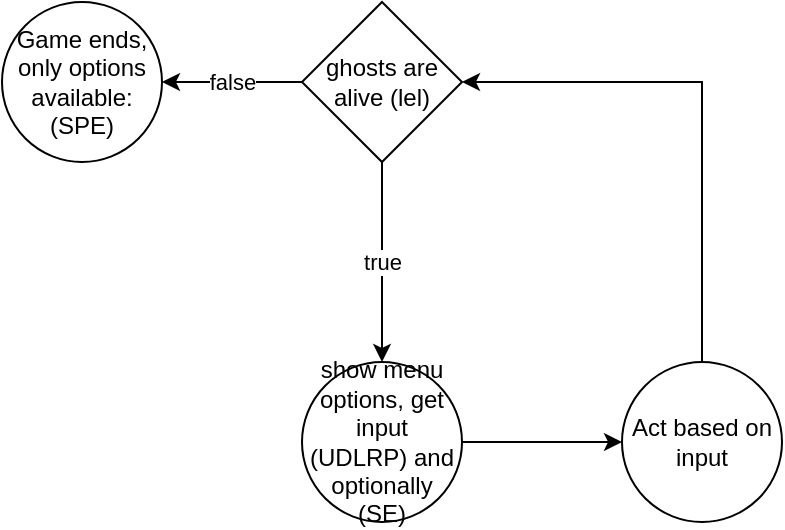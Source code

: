 <mxfile version="13.0.3" type="device" pages="9"><diagram id="wgzzs3LlxcjA8KJaXm3u" name="main loop"><mxGraphModel dx="1662" dy="822" grid="1" gridSize="10" guides="1" tooltips="1" connect="1" arrows="1" fold="1" page="1" pageScale="1" pageWidth="850" pageHeight="1100" math="0" shadow="0"><root><mxCell id="esUMFwgdQhZW_wWf0iOI-0"/><mxCell id="esUMFwgdQhZW_wWf0iOI-1" parent="esUMFwgdQhZW_wWf0iOI-0"/><mxCell id="esUMFwgdQhZW_wWf0iOI-6" value="" style="edgeStyle=orthogonalEdgeStyle;rounded=0;orthogonalLoop=1;jettySize=auto;html=1;" parent="esUMFwgdQhZW_wWf0iOI-1" source="esUMFwgdQhZW_wWf0iOI-2" target="esUMFwgdQhZW_wWf0iOI-5" edge="1"><mxGeometry relative="1" as="geometry"/></mxCell><mxCell id="esUMFwgdQhZW_wWf0iOI-2" value="show menu options, get input (UDLRP) and optionally (SE)" style="ellipse;whiteSpace=wrap;html=1;aspect=fixed;" parent="esUMFwgdQhZW_wWf0iOI-1" vertex="1"><mxGeometry x="190" y="450" width="80" height="80" as="geometry"/></mxCell><mxCell id="esUMFwgdQhZW_wWf0iOI-8" style="edgeStyle=orthogonalEdgeStyle;rounded=0;orthogonalLoop=1;jettySize=auto;html=1;exitX=0.5;exitY=0;exitDx=0;exitDy=0;entryX=1;entryY=0.5;entryDx=0;entryDy=0;" parent="esUMFwgdQhZW_wWf0iOI-1" source="esUMFwgdQhZW_wWf0iOI-5" target="esUMFwgdQhZW_wWf0iOI-3" edge="1"><mxGeometry relative="1" as="geometry"/></mxCell><mxCell id="esUMFwgdQhZW_wWf0iOI-5" value="Act based on input" style="ellipse;whiteSpace=wrap;html=1;aspect=fixed;" parent="esUMFwgdQhZW_wWf0iOI-1" vertex="1"><mxGeometry x="350" y="450" width="80" height="80" as="geometry"/></mxCell><mxCell id="esUMFwgdQhZW_wWf0iOI-4" value="true" style="edgeStyle=orthogonalEdgeStyle;rounded=0;orthogonalLoop=1;jettySize=auto;html=1;" parent="esUMFwgdQhZW_wWf0iOI-1" source="esUMFwgdQhZW_wWf0iOI-3" target="esUMFwgdQhZW_wWf0iOI-2" edge="1"><mxGeometry relative="1" as="geometry"/></mxCell><mxCell id="esUMFwgdQhZW_wWf0iOI-11" value="false" style="edgeStyle=orthogonalEdgeStyle;rounded=0;orthogonalLoop=1;jettySize=auto;html=1;exitX=0;exitY=0.5;exitDx=0;exitDy=0;entryX=1;entryY=0.5;entryDx=0;entryDy=0;" parent="esUMFwgdQhZW_wWf0iOI-1" source="esUMFwgdQhZW_wWf0iOI-3" target="esUMFwgdQhZW_wWf0iOI-9" edge="1"><mxGeometry relative="1" as="geometry"/></mxCell><mxCell id="esUMFwgdQhZW_wWf0iOI-3" value="ghosts are alive (lel)" style="rhombus;whiteSpace=wrap;html=1;" parent="esUMFwgdQhZW_wWf0iOI-1" vertex="1"><mxGeometry x="190" y="270" width="80" height="80" as="geometry"/></mxCell><mxCell id="esUMFwgdQhZW_wWf0iOI-9" value="Game ends, only options available: (SPE)" style="ellipse;whiteSpace=wrap;html=1;aspect=fixed;" parent="esUMFwgdQhZW_wWf0iOI-1" vertex="1"><mxGeometry x="40" y="270" width="80" height="80" as="geometry"/></mxCell></root></mxGraphModel></diagram><diagram id="pNSsyyl_15a0OJNLa2-e" name="menu options"><mxGraphModel dx="1662" dy="822" grid="1" gridSize="10" guides="1" tooltips="1" connect="1" arrows="1" fold="1" page="1" pageScale="1" pageWidth="850" pageHeight="1100" math="0" shadow="0"><root><mxCell id="FNkZljSacRSEonS8U6Zp-0"/><mxCell id="FNkZljSacRSEonS8U6Zp-1" parent="FNkZljSacRSEonS8U6Zp-0"/><mxCell id="FNkZljSacRSEonS8U6Zp-10" value="" style="edgeStyle=orthogonalEdgeStyle;rounded=0;orthogonalLoop=1;jettySize=auto;html=1;" parent="FNkZljSacRSEonS8U6Zp-1" source="FNkZljSacRSEonS8U6Zp-2" target="FNkZljSacRSEonS8U6Zp-9" edge="1"><mxGeometry relative="1" as="geometry"/></mxCell><mxCell id="FNkZljSacRSEonS8U6Zp-2" value="S" style="ellipse;whiteSpace=wrap;html=1;aspect=fixed;" parent="FNkZljSacRSEonS8U6Zp-1" vertex="1"><mxGeometry x="610" y="790" width="80" height="80" as="geometry"/></mxCell><mxCell id="FNkZljSacRSEonS8U6Zp-9" value="Load New map" style="ellipse;whiteSpace=wrap;html=1;aspect=fixed;" parent="FNkZljSacRSEonS8U6Zp-1" vertex="1"><mxGeometry x="610" y="950" width="80" height="80" as="geometry"/></mxCell><mxCell id="FNkZljSacRSEonS8U6Zp-12" value="" style="edgeStyle=orthogonalEdgeStyle;rounded=0;orthogonalLoop=1;jettySize=auto;html=1;" parent="FNkZljSacRSEonS8U6Zp-1" source="FNkZljSacRSEonS8U6Zp-3" target="FNkZljSacRSEonS8U6Zp-11" edge="1"><mxGeometry relative="1" as="geometry"/></mxCell><mxCell id="FNkZljSacRSEonS8U6Zp-3" value="P" style="ellipse;whiteSpace=wrap;html=1;aspect=fixed;" parent="FNkZljSacRSEonS8U6Zp-1" vertex="1"><mxGeometry x="710" y="790" width="80" height="80" as="geometry"/></mxCell><mxCell id="FNkZljSacRSEonS8U6Zp-11" value="Print Map" style="ellipse;whiteSpace=wrap;html=1;aspect=fixed;" parent="FNkZljSacRSEonS8U6Zp-1" vertex="1"><mxGeometry x="710" y="950" width="80" height="80" as="geometry"/></mxCell><mxCell id="FNkZljSacRSEonS8U6Zp-14" value="" style="edgeStyle=orthogonalEdgeStyle;rounded=0;orthogonalLoop=1;jettySize=auto;html=1;" parent="FNkZljSacRSEonS8U6Zp-1" source="FNkZljSacRSEonS8U6Zp-4" target="FNkZljSacRSEonS8U6Zp-13" edge="1"><mxGeometry relative="1" as="geometry"/></mxCell><mxCell id="FNkZljSacRSEonS8U6Zp-4" value="U" style="ellipse;whiteSpace=wrap;html=1;aspect=fixed;" parent="FNkZljSacRSEonS8U6Zp-1" vertex="1"><mxGeometry x="220" y="790" width="80" height="80" as="geometry"/></mxCell><mxCell id="FNkZljSacRSEonS8U6Zp-13" value="Move up" style="ellipse;whiteSpace=wrap;html=1;aspect=fixed;" parent="FNkZljSacRSEonS8U6Zp-1" vertex="1"><mxGeometry x="220" y="950" width="80" height="80" as="geometry"/></mxCell><mxCell id="FNkZljSacRSEonS8U6Zp-16" value="" style="edgeStyle=orthogonalEdgeStyle;rounded=0;orthogonalLoop=1;jettySize=auto;html=1;" parent="FNkZljSacRSEonS8U6Zp-1" source="FNkZljSacRSEonS8U6Zp-5" target="FNkZljSacRSEonS8U6Zp-15" edge="1"><mxGeometry relative="1" as="geometry"/></mxCell><mxCell id="FNkZljSacRSEonS8U6Zp-5" value="D" style="ellipse;whiteSpace=wrap;html=1;aspect=fixed;" parent="FNkZljSacRSEonS8U6Zp-1" vertex="1"><mxGeometry x="360" y="790" width="80" height="80" as="geometry"/></mxCell><mxCell id="FNkZljSacRSEonS8U6Zp-15" value="Move Down" style="ellipse;whiteSpace=wrap;html=1;aspect=fixed;" parent="FNkZljSacRSEonS8U6Zp-1" vertex="1"><mxGeometry x="360" y="950" width="80" height="80" as="geometry"/></mxCell><mxCell id="FNkZljSacRSEonS8U6Zp-18" value="" style="edgeStyle=orthogonalEdgeStyle;rounded=0;orthogonalLoop=1;jettySize=auto;html=1;" parent="FNkZljSacRSEonS8U6Zp-1" source="FNkZljSacRSEonS8U6Zp-6" target="FNkZljSacRSEonS8U6Zp-17" edge="1"><mxGeometry relative="1" as="geometry"/></mxCell><mxCell id="FNkZljSacRSEonS8U6Zp-6" value="L" style="ellipse;whiteSpace=wrap;html=1;aspect=fixed;" parent="FNkZljSacRSEonS8U6Zp-1" vertex="1"><mxGeometry x="80" y="780" width="80" height="80" as="geometry"/></mxCell><mxCell id="FNkZljSacRSEonS8U6Zp-17" value="Move Left" style="ellipse;whiteSpace=wrap;html=1;aspect=fixed;" parent="FNkZljSacRSEonS8U6Zp-1" vertex="1"><mxGeometry x="80" y="940" width="80" height="80" as="geometry"/></mxCell><mxCell id="FNkZljSacRSEonS8U6Zp-20" value="" style="edgeStyle=orthogonalEdgeStyle;rounded=0;orthogonalLoop=1;jettySize=auto;html=1;" parent="FNkZljSacRSEonS8U6Zp-1" source="FNkZljSacRSEonS8U6Zp-7" target="FNkZljSacRSEonS8U6Zp-19" edge="1"><mxGeometry relative="1" as="geometry"/></mxCell><mxCell id="FNkZljSacRSEonS8U6Zp-7" value="R" style="ellipse;whiteSpace=wrap;html=1;aspect=fixed;" parent="FNkZljSacRSEonS8U6Zp-1" vertex="1"><mxGeometry x="490" y="790" width="80" height="80" as="geometry"/></mxCell><mxCell id="FNkZljSacRSEonS8U6Zp-19" value="Move right" style="ellipse;whiteSpace=wrap;html=1;aspect=fixed;" parent="FNkZljSacRSEonS8U6Zp-1" vertex="1"><mxGeometry x="490" y="950" width="80" height="80" as="geometry"/></mxCell><mxCell id="FNkZljSacRSEonS8U6Zp-22" value="" style="edgeStyle=orthogonalEdgeStyle;rounded=0;orthogonalLoop=1;jettySize=auto;html=1;" parent="FNkZljSacRSEonS8U6Zp-1" source="FNkZljSacRSEonS8U6Zp-8" target="FNkZljSacRSEonS8U6Zp-21" edge="1"><mxGeometry relative="1" as="geometry"/></mxCell><mxCell id="FNkZljSacRSEonS8U6Zp-8" value="E" style="ellipse;whiteSpace=wrap;html=1;aspect=fixed;" parent="FNkZljSacRSEonS8U6Zp-1" vertex="1"><mxGeometry x="840" y="780" width="80" height="80" as="geometry"/></mxCell><mxCell id="FNkZljSacRSEonS8U6Zp-21" value="End game and exit program" style="ellipse;whiteSpace=wrap;html=1;aspect=fixed;" parent="FNkZljSacRSEonS8U6Zp-1" vertex="1"><mxGeometry x="840" y="940" width="80" height="80" as="geometry"/></mxCell></root></mxGraphModel></diagram><diagram id="UDx0DFwPmxc5RaOwsmSg" name="Move"><mxGraphModel dx="1662" dy="822" grid="1" gridSize="10" guides="1" tooltips="1" connect="1" arrows="1" fold="1" page="1" pageScale="1" pageWidth="850" pageHeight="1100" math="0" shadow="0"><root><mxCell id="bd_NABwYms9Nkat6cxcr-0"/><mxCell id="bd_NABwYms9Nkat6cxcr-1" parent="bd_NABwYms9Nkat6cxcr-0"/><mxCell id="bd_NABwYms9Nkat6cxcr-38" style="edgeStyle=orthogonalEdgeStyle;rounded=0;orthogonalLoop=1;jettySize=auto;html=1;" parent="bd_NABwYms9Nkat6cxcr-1" source="bd_NABwYms9Nkat6cxcr-2" target="bd_NABwYms9Nkat6cxcr-6" edge="1"><mxGeometry relative="1" as="geometry"/></mxCell><mxCell id="bd_NABwYms9Nkat6cxcr-2" value="left" style="ellipse;whiteSpace=wrap;html=1;aspect=fixed;" parent="bd_NABwYms9Nkat6cxcr-1" vertex="1"><mxGeometry x="120" y="180" width="80" height="80" as="geometry"/></mxCell><mxCell id="bd_NABwYms9Nkat6cxcr-52" value="" style="edgeStyle=orthogonalEdgeStyle;rounded=0;orthogonalLoop=1;jettySize=auto;html=1;" parent="bd_NABwYms9Nkat6cxcr-1" source="bd_NABwYms9Nkat6cxcr-15" target="bd_NABwYms9Nkat6cxcr-51" edge="1"><mxGeometry relative="1" as="geometry"/></mxCell><mxCell id="bd_NABwYms9Nkat6cxcr-15" value="if ghost, kill ghost and move to direction" style="ellipse;whiteSpace=wrap;html=1;aspect=fixed;" parent="bd_NABwYms9Nkat6cxcr-1" vertex="1"><mxGeometry x="470" y="660" width="80" height="80" as="geometry"/></mxCell><mxCell id="bd_NABwYms9Nkat6cxcr-51" value="to kill ghost, set character to '#'" style="ellipse;whiteSpace=wrap;html=1;aspect=fixed;" parent="bd_NABwYms9Nkat6cxcr-1" vertex="1"><mxGeometry x="470" y="820" width="80" height="80" as="geometry"/></mxCell><mxCell id="bd_NABwYms9Nkat6cxcr-54" value="" style="edgeStyle=orthogonalEdgeStyle;rounded=0;orthogonalLoop=1;jettySize=auto;html=1;" parent="bd_NABwYms9Nkat6cxcr-1" source="bd_NABwYms9Nkat6cxcr-13" target="bd_NABwYms9Nkat6cxcr-53" edge="1"><mxGeometry relative="1" as="geometry"/></mxCell><mxCell id="bd_NABwYms9Nkat6cxcr-13" value="if wall, then don't take action: repeat input and don't increment game loop" style="ellipse;whiteSpace=wrap;html=1;aspect=fixed;" parent="bd_NABwYms9Nkat6cxcr-1" vertex="1"><mxGeometry x="200" y="660" width="80" height="80" as="geometry"/></mxCell><mxCell id="bd_NABwYms9Nkat6cxcr-53" value="to check wall: check for '*' character" style="ellipse;whiteSpace=wrap;html=1;aspect=fixed;" parent="bd_NABwYms9Nkat6cxcr-1" vertex="1"><mxGeometry x="200" y="820" width="80" height="80" as="geometry"/></mxCell><mxCell id="bd_NABwYms9Nkat6cxcr-39" style="edgeStyle=orthogonalEdgeStyle;rounded=0;orthogonalLoop=1;jettySize=auto;html=1;" parent="bd_NABwYms9Nkat6cxcr-1" source="bd_NABwYms9Nkat6cxcr-3" target="bd_NABwYms9Nkat6cxcr-6" edge="1"><mxGeometry relative="1" as="geometry"/></mxCell><mxCell id="bd_NABwYms9Nkat6cxcr-3" value="right" style="ellipse;whiteSpace=wrap;html=1;aspect=fixed;" parent="bd_NABwYms9Nkat6cxcr-1" vertex="1"><mxGeometry x="250" y="80" width="80" height="80" as="geometry"/></mxCell><mxCell id="bd_NABwYms9Nkat6cxcr-40" style="edgeStyle=orthogonalEdgeStyle;rounded=0;orthogonalLoop=1;jettySize=auto;html=1;" parent="bd_NABwYms9Nkat6cxcr-1" source="bd_NABwYms9Nkat6cxcr-4" target="bd_NABwYms9Nkat6cxcr-6" edge="1"><mxGeometry relative="1" as="geometry"/></mxCell><mxCell id="bd_NABwYms9Nkat6cxcr-4" value="up" style="ellipse;whiteSpace=wrap;html=1;aspect=fixed;" parent="bd_NABwYms9Nkat6cxcr-1" vertex="1"><mxGeometry x="425" y="80" width="80" height="80" as="geometry"/></mxCell><mxCell id="bd_NABwYms9Nkat6cxcr-50" style="edgeStyle=orthogonalEdgeStyle;rounded=0;orthogonalLoop=1;jettySize=auto;html=1;" parent="bd_NABwYms9Nkat6cxcr-1" source="bd_NABwYms9Nkat6cxcr-6" target="bd_NABwYms9Nkat6cxcr-17" edge="1"><mxGeometry relative="1" as="geometry"/></mxCell><mxCell id="bd_NABwYms9Nkat6cxcr-6" value="find or use current coordinate" style="ellipse;whiteSpace=wrap;html=1;aspect=fixed;" parent="bd_NABwYms9Nkat6cxcr-1" vertex="1"><mxGeometry x="340" y="280" width="80" height="80" as="geometry"/></mxCell><mxCell id="bd_NABwYms9Nkat6cxcr-41" style="edgeStyle=orthogonalEdgeStyle;rounded=0;orthogonalLoop=1;jettySize=auto;html=1;" parent="bd_NABwYms9Nkat6cxcr-1" source="bd_NABwYms9Nkat6cxcr-8" target="bd_NABwYms9Nkat6cxcr-6" edge="1"><mxGeometry relative="1" as="geometry"/></mxCell><mxCell id="bd_NABwYms9Nkat6cxcr-8" value="down" style="ellipse;whiteSpace=wrap;html=1;aspect=fixed;" parent="bd_NABwYms9Nkat6cxcr-1" vertex="1"><mxGeometry x="600" y="180" width="80" height="80" as="geometry"/></mxCell><mxCell id="bd_NABwYms9Nkat6cxcr-18" style="edgeStyle=orthogonalEdgeStyle;rounded=0;orthogonalLoop=1;jettySize=auto;html=1;" parent="bd_NABwYms9Nkat6cxcr-1" source="bd_NABwYms9Nkat6cxcr-17" target="bd_NABwYms9Nkat6cxcr-13" edge="1"><mxGeometry relative="1" as="geometry"/></mxCell><mxCell id="bd_NABwYms9Nkat6cxcr-19" style="edgeStyle=orthogonalEdgeStyle;rounded=0;orthogonalLoop=1;jettySize=auto;html=1;" parent="bd_NABwYms9Nkat6cxcr-1" source="bd_NABwYms9Nkat6cxcr-17" target="bd_NABwYms9Nkat6cxcr-15" edge="1"><mxGeometry relative="1" as="geometry"/></mxCell><mxCell id="bd_NABwYms9Nkat6cxcr-17" value="&#10;&#10;&lt;!--StartFragment--&gt;&lt;span style=&quot;font-family: Helvetica; font-size: 12px; font-style: normal; font-variant-ligatures: normal; font-variant-caps: normal; font-weight: 400; letter-spacing: normal; orphans: 2; text-align: center; text-indent: 0px; text-transform: none; widows: 2; word-spacing: 0px; -webkit-text-stroke-width: 0px; background-color: rgb(248, 249, 250); text-decoration-style: initial; text-decoration-color: initial; float: none; display: inline !important;&quot;&gt;check direction for wall or alive ghost&lt;/span&gt;&lt;!--EndFragment--&gt;&#10;&#10;" style="triangle;whiteSpace=wrap;html=1;" parent="bd_NABwYms9Nkat6cxcr-1" vertex="1"><mxGeometry x="350" y="460" width="60" height="80" as="geometry"/></mxCell></root></mxGraphModel></diagram><diagram id="lIOD3nhEqjNB3l-xLYOi" name="option 1: storing locations"><mxGraphModel dx="1326" dy="806" grid="1" gridSize="10" guides="1" tooltips="1" connect="1" arrows="1" fold="1" page="1" pageScale="1" pageWidth="850" pageHeight="1100" math="0" shadow="0"><root><mxCell id="0"/><mxCell id="1" parent="0"/><mxCell id="oc2ljCTC7oAWDMXHxOen-3" value="" style="edgeStyle=orthogonalEdgeStyle;rounded=0;orthogonalLoop=1;jettySize=auto;html=1;" edge="1" parent="1" source="oc2ljCTC7oAWDMXHxOen-1" target="oc2ljCTC7oAWDMXHxOen-2"><mxGeometry relative="1" as="geometry"/></mxCell><mxCell id="oc2ljCTC7oAWDMXHxOen-1" value="while reading the file, note the x and y locations of objects" style="ellipse;whiteSpace=wrap;html=1;aspect=fixed;" vertex="1" parent="1"><mxGeometry x="400" y="200" width="80" height="80" as="geometry"/></mxCell><mxCell id="oc2ljCTC7oAWDMXHxOen-2" value="if an object is found, create a coord struct to store its location" style="ellipse;whiteSpace=wrap;html=1;aspect=fixed;" vertex="1" parent="1"><mxGeometry x="400" y="360" width="80" height="80" as="geometry"/></mxCell></root></mxGraphModel></diagram><diagram id="a-SDAadXB-ycATESqCTC" name="option 2: finding locations"><mxGraphModel dx="1326" dy="806" grid="1" gridSize="10" guides="1" tooltips="1" connect="1" arrows="1" fold="1" page="1" pageScale="1" pageWidth="850" pageHeight="1100" math="0" shadow="0"><root><mxCell id="MHSOXG9nUcf8Cg2SybdV-0"/><mxCell id="MHSOXG9nUcf8Cg2SybdV-1" parent="MHSOXG9nUcf8Cg2SybdV-0"/><mxCell id="OIucrUyp1QRG7wwpQzQC-2" value="" style="edgeStyle=orthogonalEdgeStyle;rounded=0;orthogonalLoop=1;jettySize=auto;html=1;" edge="1" parent="MHSOXG9nUcf8Cg2SybdV-1" source="OIucrUyp1QRG7wwpQzQC-0" target="OIucrUyp1QRG7wwpQzQC-1"><mxGeometry relative="1" as="geometry"/></mxCell><mxCell id="OIucrUyp1QRG7wwpQzQC-0" value="scan through map and look for particular letters" style="ellipse;whiteSpace=wrap;html=1;aspect=fixed;" vertex="1" parent="MHSOXG9nUcf8Cg2SybdV-1"><mxGeometry x="410" y="210" width="80" height="80" as="geometry"/></mxCell><mxCell id="OIucrUyp1QRG7wwpQzQC-1" value="get row and column" style="ellipse;whiteSpace=wrap;html=1;aspect=fixed;" vertex="1" parent="MHSOXG9nUcf8Cg2SybdV-1"><mxGeometry x="410" y="370" width="80" height="80" as="geometry"/></mxCell></root></mxGraphModel></diagram><diagram id="Dh7DurPCv0Wy5sU_PD2G" name="load map"><mxGraphModel dx="700" dy="813" grid="1" gridSize="10" guides="1" tooltips="1" connect="1" arrows="1" fold="1" page="1" pageScale="1" pageWidth="850" pageHeight="1100" math="0" shadow="0"><root><mxCell id="TtHdRR8fgARqUQQ0gREM-0"/><mxCell id="TtHdRR8fgARqUQQ0gREM-1" parent="TtHdRR8fgARqUQQ0gREM-0"/><mxCell id="TtHdRR8fgARqUQQ0gREM-2" value="call openFile" style="ellipse;whiteSpace=wrap;html=1;aspect=fixed;" vertex="1" parent="TtHdRR8fgARqUQQ0gREM-1"><mxGeometry x="370" y="260" width="80" height="80" as="geometry"/></mxCell></root></mxGraphModel></diagram><diagram id="RhyElCxgQhLKZXcNARNm" name="end game (E)"><mxGraphModel dx="700" dy="813" grid="1" gridSize="10" guides="1" tooltips="1" connect="1" arrows="1" fold="1" page="1" pageScale="1" pageWidth="850" pageHeight="1100" math="0" shadow="0"><root><mxCell id="iVZbpkVDx_g2Cc49lgYk-0"/><mxCell id="iVZbpkVDx_g2Cc49lgYk-1" parent="iVZbpkVDx_g2Cc49lgYk-0"/><mxCell id="iVZbpkVDx_g2Cc49lgYk-6" value="" style="edgeStyle=orthogonalEdgeStyle;rounded=0;orthogonalLoop=1;jettySize=auto;html=1;" edge="1" parent="iVZbpkVDx_g2Cc49lgYk-1" source="iVZbpkVDx_g2Cc49lgYk-2" target="iVZbpkVDx_g2Cc49lgYk-5"><mxGeometry relative="1" as="geometry"/></mxCell><mxCell id="iVZbpkVDx_g2Cc49lgYk-2" value="maybe use je for character 'e'" style="ellipse;whiteSpace=wrap;html=1;aspect=fixed;" vertex="1" parent="iVZbpkVDx_g2Cc49lgYk-1"><mxGeometry x="290" y="230" width="80" height="80" as="geometry"/></mxCell><mxCell id="iVZbpkVDx_g2Cc49lgYk-5" value="or just exit" style="ellipse;whiteSpace=wrap;html=1;aspect=fixed;" vertex="1" parent="iVZbpkVDx_g2Cc49lgYk-1"><mxGeometry x="290" y="390" width="80" height="80" as="geometry"/></mxCell></root></mxGraphModel></diagram><diagram id="e53F-SESyd1qqijHkSAt" name="Print map"><mxGraphModel dx="700" dy="813" grid="1" gridSize="10" guides="1" tooltips="1" connect="1" arrows="1" fold="1" page="1" pageScale="1" pageWidth="850" pageHeight="1100" math="0" shadow="0"><root><mxCell id="tt3wa2hCQItq8Olq34ou-0"/><mxCell id="tt3wa2hCQItq8Olq34ou-1" parent="tt3wa2hCQItq8Olq34ou-0"/><mxCell id="tt3wa2hCQItq8Olq34ou-4" value="" style="edgeStyle=orthogonalEdgeStyle;rounded=0;orthogonalLoop=1;jettySize=auto;html=1;" edge="1" parent="tt3wa2hCQItq8Olq34ou-1" source="tt3wa2hCQItq8Olq34ou-2" target="tt3wa2hCQItq8Olq34ou-3"><mxGeometry relative="1" as="geometry"/></mxCell><mxCell id="tt3wa2hCQItq8Olq34ou-2" value="we know max size is 12x12" style="ellipse;whiteSpace=wrap;html=1;aspect=fixed;" vertex="1" parent="tt3wa2hCQItq8Olq34ou-1"><mxGeometry x="260" y="220" width="80" height="80" as="geometry"/></mxCell><mxCell id="tt3wa2hCQItq8Olq34ou-6" value="" style="edgeStyle=orthogonalEdgeStyle;rounded=0;orthogonalLoop=1;jettySize=auto;html=1;" edge="1" parent="tt3wa2hCQItq8Olq34ou-1" source="tt3wa2hCQItq8Olq34ou-3" target="tt3wa2hCQItq8Olq34ou-5"><mxGeometry relative="1" as="geometry"/></mxCell><mxCell id="tt3wa2hCQItq8Olq34ou-3" value="create array size 144?" style="ellipse;whiteSpace=wrap;html=1;aspect=fixed;" vertex="1" parent="tt3wa2hCQItq8Olq34ou-1"><mxGeometry x="260" y="380" width="80" height="80" as="geometry"/></mxCell><mxCell id="tt3wa2hCQItq8Olq34ou-8" value="" style="edgeStyle=orthogonalEdgeStyle;rounded=0;orthogonalLoop=1;jettySize=auto;html=1;" edge="1" parent="tt3wa2hCQItq8Olq34ou-1" source="tt3wa2hCQItq8Olq34ou-5" target="tt3wa2hCQItq8Olq34ou-7"><mxGeometry relative="1" as="geometry"/></mxCell><mxCell id="tt3wa2hCQItq8Olq34ou-5" value="set column number to 12" style="ellipse;whiteSpace=wrap;html=1;aspect=fixed;" vertex="1" parent="tt3wa2hCQItq8Olq34ou-1"><mxGeometry x="260" y="540" width="80" height="80" as="geometry"/></mxCell><mxCell id="tt3wa2hCQItq8Olq34ou-7" value="print entire array, splitting new line whenever hitting 12 values" style="ellipse;whiteSpace=wrap;html=1;aspect=fixed;" vertex="1" parent="tt3wa2hCQItq8Olq34ou-1"><mxGeometry x="260" y="700" width="80" height="80" as="geometry"/></mxCell></root></mxGraphModel></diagram><diagram id="rrwou_-Vd3HrRHPpyCdl" name="map storage in memory"><mxGraphModel dx="700" dy="813" grid="1" gridSize="10" guides="1" tooltips="1" connect="1" arrows="1" fold="1" page="1" pageScale="1" pageWidth="850" pageHeight="1100" math="0" shadow="0"><root><mxCell id="r-uMtuPEizGgkVCJhaUT-0"/><mxCell id="r-uMtuPEizGgkVCJhaUT-1" parent="r-uMtuPEizGgkVCJhaUT-0"/><mxCell id="r-uMtuPEizGgkVCJhaUT-4" value="" style="edgeStyle=orthogonalEdgeStyle;rounded=0;orthogonalLoop=1;jettySize=auto;html=1;" edge="1" parent="r-uMtuPEizGgkVCJhaUT-1" source="r-uMtuPEizGgkVCJhaUT-2" target="r-uMtuPEizGgkVCJhaUT-3"><mxGeometry relative="1" as="geometry"/></mxCell><mxCell id="r-uMtuPEizGgkVCJhaUT-2" value="array size 12x12" style="ellipse;whiteSpace=wrap;html=1;aspect=fixed;" vertex="1" parent="r-uMtuPEizGgkVCJhaUT-1"><mxGeometry x="320" y="230" width="80" height="80" as="geometry"/></mxCell><mxCell id="r-uMtuPEizGgkVCJhaUT-6" value="" style="edgeStyle=orthogonalEdgeStyle;rounded=0;orthogonalLoop=1;jettySize=auto;html=1;" edge="1" parent="r-uMtuPEizGgkVCJhaUT-1" source="r-uMtuPEizGgkVCJhaUT-3" target="r-uMtuPEizGgkVCJhaUT-5"><mxGeometry relative="1" as="geometry"/></mxCell><mxCell id="r-uMtuPEizGgkVCJhaUT-3" value="split every 12 characters" style="ellipse;whiteSpace=wrap;html=1;aspect=fixed;" vertex="1" parent="r-uMtuPEizGgkVCJhaUT-1"><mxGeometry x="320" y="390" width="80" height="80" as="geometry"/></mxCell><mxCell id="r-uMtuPEizGgkVCJhaUT-5" value="11 = column size (starting from 0)" style="ellipse;whiteSpace=wrap;html=1;aspect=fixed;" vertex="1" parent="r-uMtuPEizGgkVCJhaUT-1"><mxGeometry x="320" y="550" width="80" height="80" as="geometry"/></mxCell><mxCell id="r-uMtuPEizGgkVCJhaUT-11" style="edgeStyle=orthogonalEdgeStyle;rounded=0;orthogonalLoop=1;jettySize=auto;html=1;" edge="1" parent="r-uMtuPEizGgkVCJhaUT-1" source="r-uMtuPEizGgkVCJhaUT-7" target="r-uMtuPEizGgkVCJhaUT-10"><mxGeometry relative="1" as="geometry"/></mxCell><mxCell id="r-uMtuPEizGgkVCJhaUT-7" value="traversal (all):" style="ellipse;whiteSpace=wrap;html=1;aspect=fixed;" vertex="1" parent="r-uMtuPEizGgkVCJhaUT-1"><mxGeometry x="550" y="230" width="80" height="80" as="geometry"/></mxCell><mxCell id="r-uMtuPEizGgkVCJhaUT-13" style="edgeStyle=orthogonalEdgeStyle;rounded=0;orthogonalLoop=1;jettySize=auto;html=1;" edge="1" parent="r-uMtuPEizGgkVCJhaUT-1" source="r-uMtuPEizGgkVCJhaUT-10" target="r-uMtuPEizGgkVCJhaUT-12"><mxGeometry relative="1" as="geometry"/></mxCell><mxCell id="r-uMtuPEizGgkVCJhaUT-10" value="while less than 144" style="whiteSpace=wrap;html=1;aspect=fixed;" vertex="1" parent="r-uMtuPEizGgkVCJhaUT-1"><mxGeometry x="550" y="410" width="80" height="80" as="geometry"/></mxCell><mxCell id="r-uMtuPEizGgkVCJhaUT-12" value="" style="ellipse;whiteSpace=wrap;html=1;aspect=fixed;" vertex="1" parent="r-uMtuPEizGgkVCJhaUT-1"><mxGeometry x="550" y="550" width="80" height="80" as="geometry"/></mxCell><mxCell id="r-uMtuPEizGgkVCJhaUT-15" style="edgeStyle=orthogonalEdgeStyle;rounded=0;orthogonalLoop=1;jettySize=auto;html=1;" edge="1" parent="r-uMtuPEizGgkVCJhaUT-1" source="r-uMtuPEizGgkVCJhaUT-16" target="r-uMtuPEizGgkVCJhaUT-18"><mxGeometry relative="1" as="geometry"/></mxCell><mxCell id="r-uMtuPEizGgkVCJhaUT-16" value="print:" style="ellipse;whiteSpace=wrap;html=1;aspect=fixed;" vertex="1" parent="r-uMtuPEizGgkVCJhaUT-1"><mxGeometry x="740" y="240" width="80" height="80" as="geometry"/></mxCell><mxCell id="r-uMtuPEizGgkVCJhaUT-17" style="edgeStyle=orthogonalEdgeStyle;rounded=0;orthogonalLoop=1;jettySize=auto;html=1;" edge="1" parent="r-uMtuPEizGgkVCJhaUT-1" source="r-uMtuPEizGgkVCJhaUT-18" target="r-uMtuPEizGgkVCJhaUT-19"><mxGeometry relative="1" as="geometry"/></mxCell><mxCell id="r-uMtuPEizGgkVCJhaUT-18" value="while less than 144" style="whiteSpace=wrap;html=1;aspect=fixed;" vertex="1" parent="r-uMtuPEizGgkVCJhaUT-1"><mxGeometry x="740" y="410" width="80" height="80" as="geometry"/></mxCell><mxCell id="r-uMtuPEizGgkVCJhaUT-21" value="true" style="edgeStyle=orthogonalEdgeStyle;rounded=0;orthogonalLoop=1;jettySize=auto;html=1;" edge="1" parent="r-uMtuPEizGgkVCJhaUT-1" source="r-uMtuPEizGgkVCJhaUT-19" target="r-uMtuPEizGgkVCJhaUT-20"><mxGeometry relative="1" as="geometry"/></mxCell><mxCell id="r-uMtuPEizGgkVCJhaUT-23" value="false" style="edgeStyle=orthogonalEdgeStyle;rounded=0;orthogonalLoop=1;jettySize=auto;html=1;" edge="1" parent="r-uMtuPEizGgkVCJhaUT-1" source="r-uMtuPEizGgkVCJhaUT-19" target="r-uMtuPEizGgkVCJhaUT-22"><mxGeometry relative="1" as="geometry"/></mxCell><mxCell id="r-uMtuPEizGgkVCJhaUT-19" value="if column is &amp;lt; 11" style="ellipse;whiteSpace=wrap;html=1;aspect=fixed;" vertex="1" parent="r-uMtuPEizGgkVCJhaUT-1"><mxGeometry x="740" y="560" width="80" height="80" as="geometry"/></mxCell><mxCell id="r-uMtuPEizGgkVCJhaUT-27" value="" style="edgeStyle=orthogonalEdgeStyle;rounded=0;orthogonalLoop=1;jettySize=auto;html=1;" edge="1" parent="r-uMtuPEizGgkVCJhaUT-1" source="r-uMtuPEizGgkVCJhaUT-22" target="r-uMtuPEizGgkVCJhaUT-26"><mxGeometry relative="1" as="geometry"/></mxCell><mxCell id="r-uMtuPEizGgkVCJhaUT-29" style="edgeStyle=orthogonalEdgeStyle;rounded=0;orthogonalLoop=1;jettySize=auto;html=1;exitX=0.5;exitY=0;exitDx=0;exitDy=0;entryX=1;entryY=0.5;entryDx=0;entryDy=0;" edge="1" parent="r-uMtuPEizGgkVCJhaUT-1" source="r-uMtuPEizGgkVCJhaUT-22" target="r-uMtuPEizGgkVCJhaUT-18"><mxGeometry relative="1" as="geometry"/></mxCell><mxCell id="r-uMtuPEizGgkVCJhaUT-22" value="create new line" style="ellipse;whiteSpace=wrap;html=1;aspect=fixed;" vertex="1" parent="r-uMtuPEizGgkVCJhaUT-1"><mxGeometry x="900" y="560" width="80" height="80" as="geometry"/></mxCell><mxCell id="r-uMtuPEizGgkVCJhaUT-26" value="ps: new ilne means new row or y coord increase by 1" style="ellipse;whiteSpace=wrap;html=1;aspect=fixed;" vertex="1" parent="r-uMtuPEizGgkVCJhaUT-1"><mxGeometry x="900" y="670" width="80" height="80" as="geometry"/></mxCell><mxCell id="r-uMtuPEizGgkVCJhaUT-20" value="print character, increment pointer to array" style="ellipse;whiteSpace=wrap;html=1;aspect=fixed;" vertex="1" parent="r-uMtuPEizGgkVCJhaUT-1"><mxGeometry x="740" y="720" width="80" height="80" as="geometry"/></mxCell></root></mxGraphModel></diagram></mxfile>